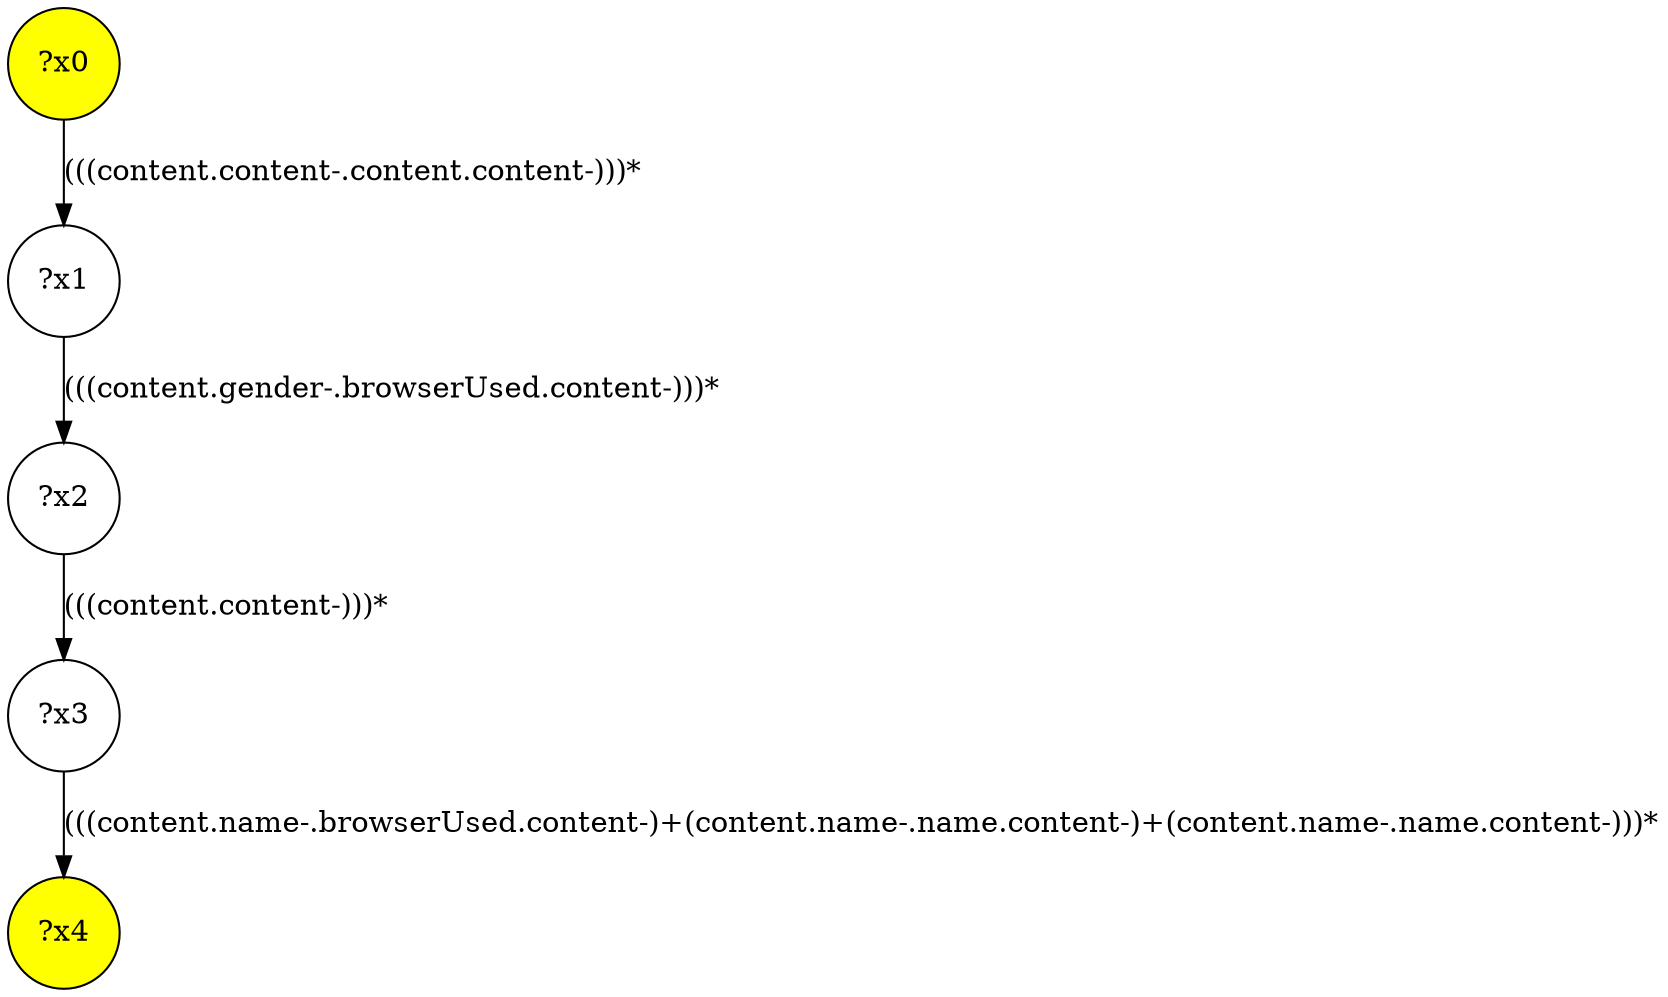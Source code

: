digraph g {
	x0 [fillcolor="yellow", style="filled," shape=circle, label="?x0"];
	x4 [fillcolor="yellow", style="filled," shape=circle, label="?x4"];
	x1 [shape=circle, label="?x1"];
	x0 -> x1 [label="(((content.content-.content.content-)))*"];
	x2 [shape=circle, label="?x2"];
	x1 -> x2 [label="(((content.gender-.browserUsed.content-)))*"];
	x3 [shape=circle, label="?x3"];
	x2 -> x3 [label="(((content.content-)))*"];
	x3 -> x4 [label="(((content.name-.browserUsed.content-)+(content.name-.name.content-)+(content.name-.name.content-)))*"];
}

